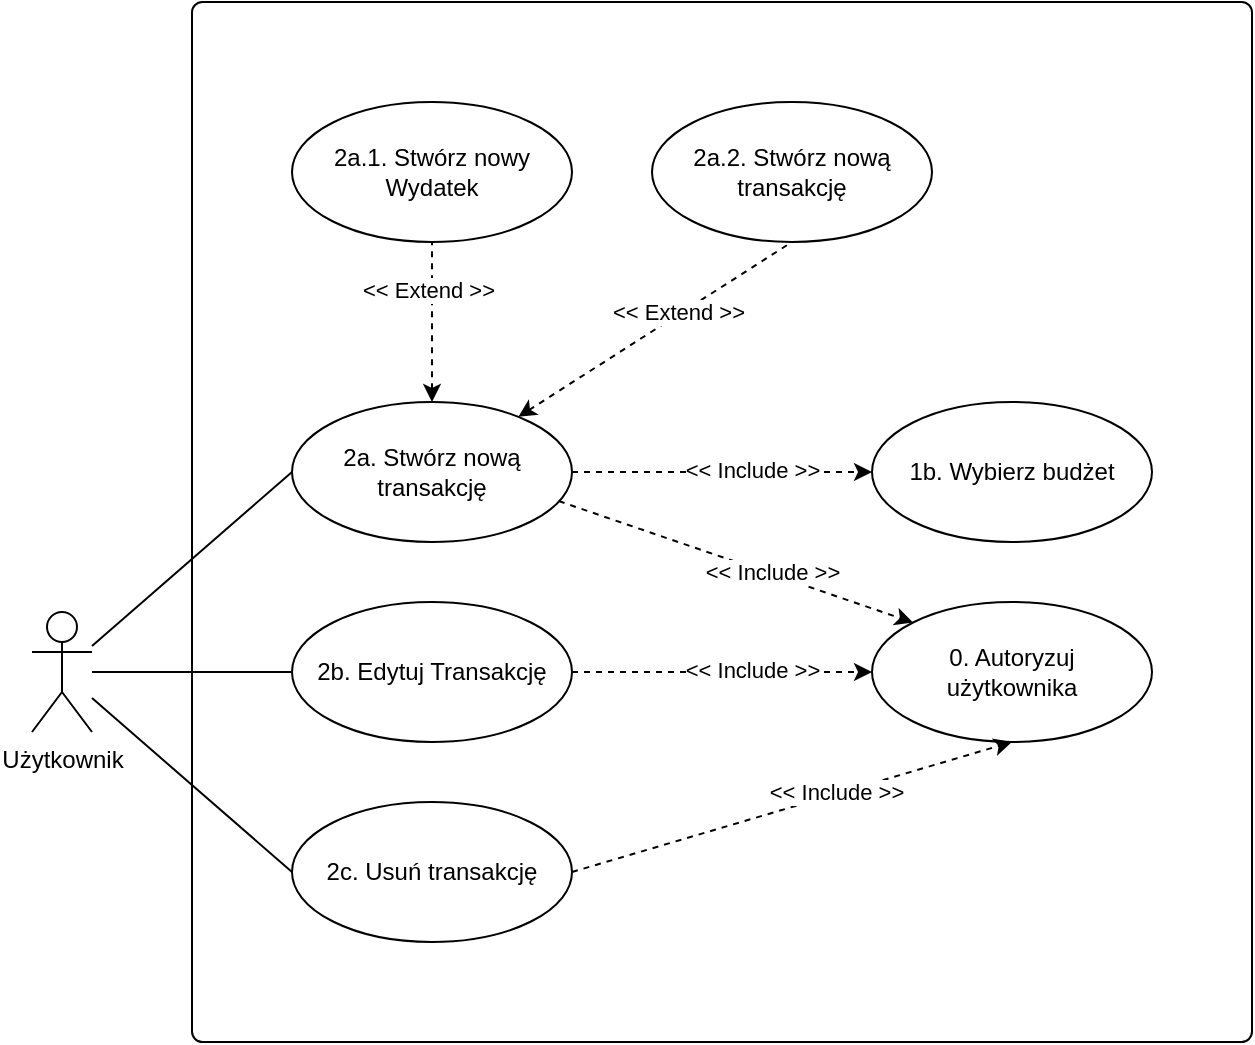 <mxfile version="20.7.4" type="device"><diagram id="iMfYOo8pLWb5UBUmqaR3" name="Strona-1"><mxGraphModel dx="1418" dy="838" grid="1" gridSize="10" guides="1" tooltips="1" connect="1" arrows="1" fold="1" page="1" pageScale="1" pageWidth="827" pageHeight="1169" math="0" shadow="0"><root><mxCell id="0"/><mxCell id="1" parent="0"/><mxCell id="6IEwImMJulxC2Z-p4b0L-1" value="" style="rounded=1;whiteSpace=wrap;html=1;arcSize=1;shadow=0;strokeColor=default;gradientColor=none;" parent="1" vertex="1"><mxGeometry x="220" y="100" width="530" height="520" as="geometry"/></mxCell><mxCell id="6IEwImMJulxC2Z-p4b0L-2" style="rounded=0;orthogonalLoop=1;jettySize=auto;html=1;entryX=0;entryY=0.5;entryDx=0;entryDy=0;endArrow=none;endFill=0;" parent="1" source="6IEwImMJulxC2Z-p4b0L-8" target="6IEwImMJulxC2Z-p4b0L-12" edge="1"><mxGeometry relative="1" as="geometry"/></mxCell><mxCell id="6IEwImMJulxC2Z-p4b0L-3" style="edgeStyle=none;rounded=0;orthogonalLoop=1;jettySize=auto;html=1;entryX=0;entryY=0.5;entryDx=0;entryDy=0;endArrow=none;endFill=0;" parent="1" source="6IEwImMJulxC2Z-p4b0L-8" target="6IEwImMJulxC2Z-p4b0L-13" edge="1"><mxGeometry relative="1" as="geometry"/></mxCell><mxCell id="6IEwImMJulxC2Z-p4b0L-4" style="edgeStyle=none;rounded=0;orthogonalLoop=1;jettySize=auto;html=1;entryX=0;entryY=0.5;entryDx=0;entryDy=0;endArrow=none;endFill=0;" parent="1" source="6IEwImMJulxC2Z-p4b0L-8" target="6IEwImMJulxC2Z-p4b0L-14" edge="1"><mxGeometry relative="1" as="geometry"/></mxCell><mxCell id="6IEwImMJulxC2Z-p4b0L-8" value="Użytkownik" style="shape=umlActor;verticalLabelPosition=bottom;verticalAlign=top;html=1;" parent="1" vertex="1"><mxGeometry x="140" y="405" width="30" height="60" as="geometry"/></mxCell><mxCell id="6IEwImMJulxC2Z-p4b0L-9" value="0. Autoryzuj&lt;br&gt;użytkownika" style="ellipse;whiteSpace=wrap;html=1;" parent="1" vertex="1"><mxGeometry x="560" y="400" width="140" height="70" as="geometry"/></mxCell><mxCell id="6IEwImMJulxC2Z-p4b0L-10" style="edgeStyle=none;rounded=0;orthogonalLoop=1;jettySize=auto;html=1;exitX=0.953;exitY=0.708;exitDx=0;exitDy=0;entryX=0;entryY=0;entryDx=0;entryDy=0;endArrow=classic;endFill=1;dashed=1;labelBorderColor=none;exitPerimeter=0;" parent="1" source="6IEwImMJulxC2Z-p4b0L-12" target="6IEwImMJulxC2Z-p4b0L-9" edge="1"><mxGeometry relative="1" as="geometry"/></mxCell><mxCell id="6IEwImMJulxC2Z-p4b0L-11" value="&amp;lt;&amp;lt; Include &amp;gt;&amp;gt;" style="edgeLabel;html=1;align=center;verticalAlign=middle;resizable=0;points=[];" parent="6IEwImMJulxC2Z-p4b0L-10" vertex="1" connectable="0"><mxGeometry x="0.203" y="1" relative="1" as="geometry"><mxPoint as="offset"/></mxGeometry></mxCell><mxCell id="6IEwImMJulxC2Z-p4b0L-34" style="rounded=0;orthogonalLoop=1;jettySize=auto;html=1;entryX=0.5;entryY=1;entryDx=0;entryDy=0;dashed=1;startArrow=classic;startFill=1;endArrow=none;endFill=0;" parent="1" source="6IEwImMJulxC2Z-p4b0L-12" target="6IEwImMJulxC2Z-p4b0L-32" edge="1"><mxGeometry relative="1" as="geometry"/></mxCell><mxCell id="6IEwImMJulxC2Z-p4b0L-37" value="&amp;lt;&amp;lt; Extend &amp;gt;&amp;gt;" style="edgeLabel;html=1;align=center;verticalAlign=middle;resizable=0;points=[];" parent="6IEwImMJulxC2Z-p4b0L-34" vertex="1" connectable="0"><mxGeometry x="0.354" y="1" relative="1" as="geometry"><mxPoint x="-1" y="-2" as="offset"/></mxGeometry></mxCell><mxCell id="6IEwImMJulxC2Z-p4b0L-35" style="rounded=0;orthogonalLoop=1;jettySize=auto;html=1;entryX=0.5;entryY=1;entryDx=0;entryDy=0;dashed=1;startArrow=classic;startFill=1;endArrow=none;endFill=0;" parent="1" source="6IEwImMJulxC2Z-p4b0L-12" target="6IEwImMJulxC2Z-p4b0L-33" edge="1"><mxGeometry relative="1" as="geometry"/></mxCell><mxCell id="6IEwImMJulxC2Z-p4b0L-36" value="&amp;lt;&amp;lt; Extend &amp;gt;&amp;gt;" style="edgeLabel;html=1;align=center;verticalAlign=middle;resizable=0;points=[];" parent="6IEwImMJulxC2Z-p4b0L-35" vertex="1" connectable="0"><mxGeometry x="0.091" relative="1" as="geometry"><mxPoint x="5" y="-5" as="offset"/></mxGeometry></mxCell><mxCell id="6IEwImMJulxC2Z-p4b0L-12" value="2a. Stwórz nową&lt;br&gt;transakcję" style="ellipse;whiteSpace=wrap;html=1;" parent="1" vertex="1"><mxGeometry x="270" y="300" width="140" height="70" as="geometry"/></mxCell><mxCell id="6IEwImMJulxC2Z-p4b0L-13" value="2b. Edytuj Transakcję" style="ellipse;whiteSpace=wrap;html=1;" parent="1" vertex="1"><mxGeometry x="270" y="400" width="140" height="70" as="geometry"/></mxCell><mxCell id="6IEwImMJulxC2Z-p4b0L-14" value="2c. Usuń transakcję" style="ellipse;whiteSpace=wrap;html=1;" parent="1" vertex="1"><mxGeometry x="270" y="500" width="140" height="70" as="geometry"/></mxCell><mxCell id="6IEwImMJulxC2Z-p4b0L-18" style="edgeStyle=none;rounded=0;orthogonalLoop=1;jettySize=auto;html=1;exitX=1;exitY=0.5;exitDx=0;exitDy=0;entryX=0;entryY=0.5;entryDx=0;entryDy=0;endArrow=classic;endFill=1;dashed=1;labelBorderColor=none;" parent="1" source="6IEwImMJulxC2Z-p4b0L-13" target="6IEwImMJulxC2Z-p4b0L-9" edge="1"><mxGeometry relative="1" as="geometry"><mxPoint x="424.0" y="305" as="sourcePoint"/><mxPoint x="590.0" y="480" as="targetPoint"/></mxGeometry></mxCell><mxCell id="6IEwImMJulxC2Z-p4b0L-19" value="&amp;lt;&amp;lt; Include &amp;gt;&amp;gt;" style="edgeLabel;html=1;align=center;verticalAlign=middle;resizable=0;points=[];" parent="6IEwImMJulxC2Z-p4b0L-18" vertex="1" connectable="0"><mxGeometry x="0.203" y="1" relative="1" as="geometry"><mxPoint as="offset"/></mxGeometry></mxCell><mxCell id="6IEwImMJulxC2Z-p4b0L-20" style="edgeStyle=none;rounded=0;orthogonalLoop=1;jettySize=auto;html=1;exitX=1;exitY=0.5;exitDx=0;exitDy=0;entryX=0.5;entryY=1;entryDx=0;entryDy=0;endArrow=classic;endFill=1;dashed=1;labelBorderColor=none;" parent="1" source="6IEwImMJulxC2Z-p4b0L-14" target="6IEwImMJulxC2Z-p4b0L-9" edge="1"><mxGeometry relative="1" as="geometry"><mxPoint x="424.0" y="345" as="sourcePoint"/><mxPoint x="590.0" y="450" as="targetPoint"/></mxGeometry></mxCell><mxCell id="6IEwImMJulxC2Z-p4b0L-21" value="&amp;lt;&amp;lt; Include &amp;gt;&amp;gt;" style="edgeLabel;html=1;align=center;verticalAlign=middle;resizable=0;points=[];" parent="6IEwImMJulxC2Z-p4b0L-20" vertex="1" connectable="0"><mxGeometry x="0.203" y="1" relative="1" as="geometry"><mxPoint as="offset"/></mxGeometry></mxCell><mxCell id="6IEwImMJulxC2Z-p4b0L-32" value="2a.1. Stwórz nowy&lt;br&gt;Wydatek" style="ellipse;whiteSpace=wrap;html=1;" parent="1" vertex="1"><mxGeometry x="270" y="150" width="140" height="70" as="geometry"/></mxCell><mxCell id="6IEwImMJulxC2Z-p4b0L-33" value="2a.2. Stwórz nową&lt;br&gt;transakcję" style="ellipse;whiteSpace=wrap;html=1;" parent="1" vertex="1"><mxGeometry x="450" y="150" width="140" height="70" as="geometry"/></mxCell><mxCell id="e56hO9g3NzvRMB8bNX-q-1" value="1b. Wybierz budżet" style="ellipse;whiteSpace=wrap;html=1;" parent="1" vertex="1"><mxGeometry x="560" y="300" width="140" height="70" as="geometry"/></mxCell><mxCell id="e56hO9g3NzvRMB8bNX-q-2" style="edgeStyle=none;rounded=0;orthogonalLoop=1;jettySize=auto;html=1;exitX=1;exitY=0.5;exitDx=0;exitDy=0;entryX=0;entryY=0.5;entryDx=0;entryDy=0;endArrow=classic;endFill=1;dashed=1;labelBorderColor=none;" parent="1" source="6IEwImMJulxC2Z-p4b0L-12" target="e56hO9g3NzvRMB8bNX-q-1" edge="1"><mxGeometry relative="1" as="geometry"><mxPoint x="420.0" y="345" as="sourcePoint"/><mxPoint x="640" y="410" as="targetPoint"/></mxGeometry></mxCell><mxCell id="e56hO9g3NzvRMB8bNX-q-3" value="&amp;lt;&amp;lt; Include &amp;gt;&amp;gt;" style="edgeLabel;html=1;align=center;verticalAlign=middle;resizable=0;points=[];" parent="e56hO9g3NzvRMB8bNX-q-2" vertex="1" connectable="0"><mxGeometry x="0.203" y="1" relative="1" as="geometry"><mxPoint as="offset"/></mxGeometry></mxCell></root></mxGraphModel></diagram></mxfile>